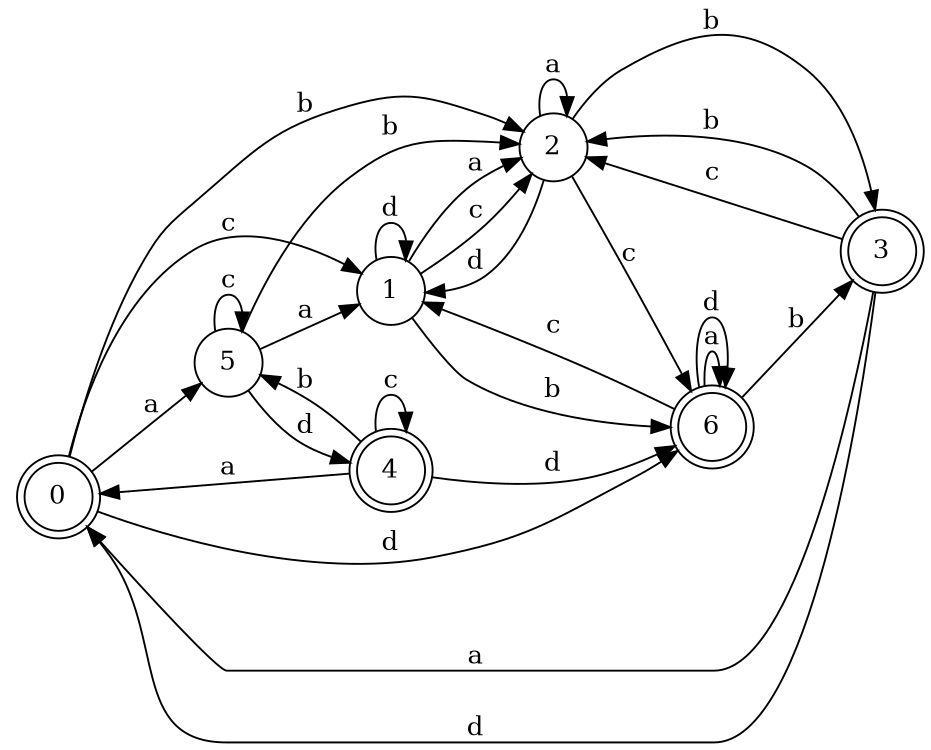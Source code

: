 digraph n6_9 {
__start0 [label="" shape="none"];

rankdir=LR;
size="8,5";

s0 [style="rounded,filled", color="black", fillcolor="white" shape="doublecircle", label="0"];
s1 [style="filled", color="black", fillcolor="white" shape="circle", label="1"];
s2 [style="filled", color="black", fillcolor="white" shape="circle", label="2"];
s3 [style="rounded,filled", color="black", fillcolor="white" shape="doublecircle", label="3"];
s4 [style="rounded,filled", color="black", fillcolor="white" shape="doublecircle", label="4"];
s5 [style="filled", color="black", fillcolor="white" shape="circle", label="5"];
s6 [style="rounded,filled", color="black", fillcolor="white" shape="doublecircle", label="6"];
s0 -> s5 [label="a"];
s0 -> s2 [label="b"];
s0 -> s1 [label="c"];
s0 -> s6 [label="d"];
s1 -> s2 [label="a"];
s1 -> s6 [label="b"];
s1 -> s2 [label="c"];
s1 -> s1 [label="d"];
s2 -> s2 [label="a"];
s2 -> s3 [label="b"];
s2 -> s6 [label="c"];
s2 -> s1 [label="d"];
s3 -> s0 [label="a"];
s3 -> s2 [label="b"];
s3 -> s2 [label="c"];
s3 -> s0 [label="d"];
s4 -> s0 [label="a"];
s4 -> s5 [label="b"];
s4 -> s4 [label="c"];
s4 -> s6 [label="d"];
s5 -> s1 [label="a"];
s5 -> s2 [label="b"];
s5 -> s5 [label="c"];
s5 -> s4 [label="d"];
s6 -> s6 [label="a"];
s6 -> s3 [label="b"];
s6 -> s1 [label="c"];
s6 -> s6 [label="d"];

}